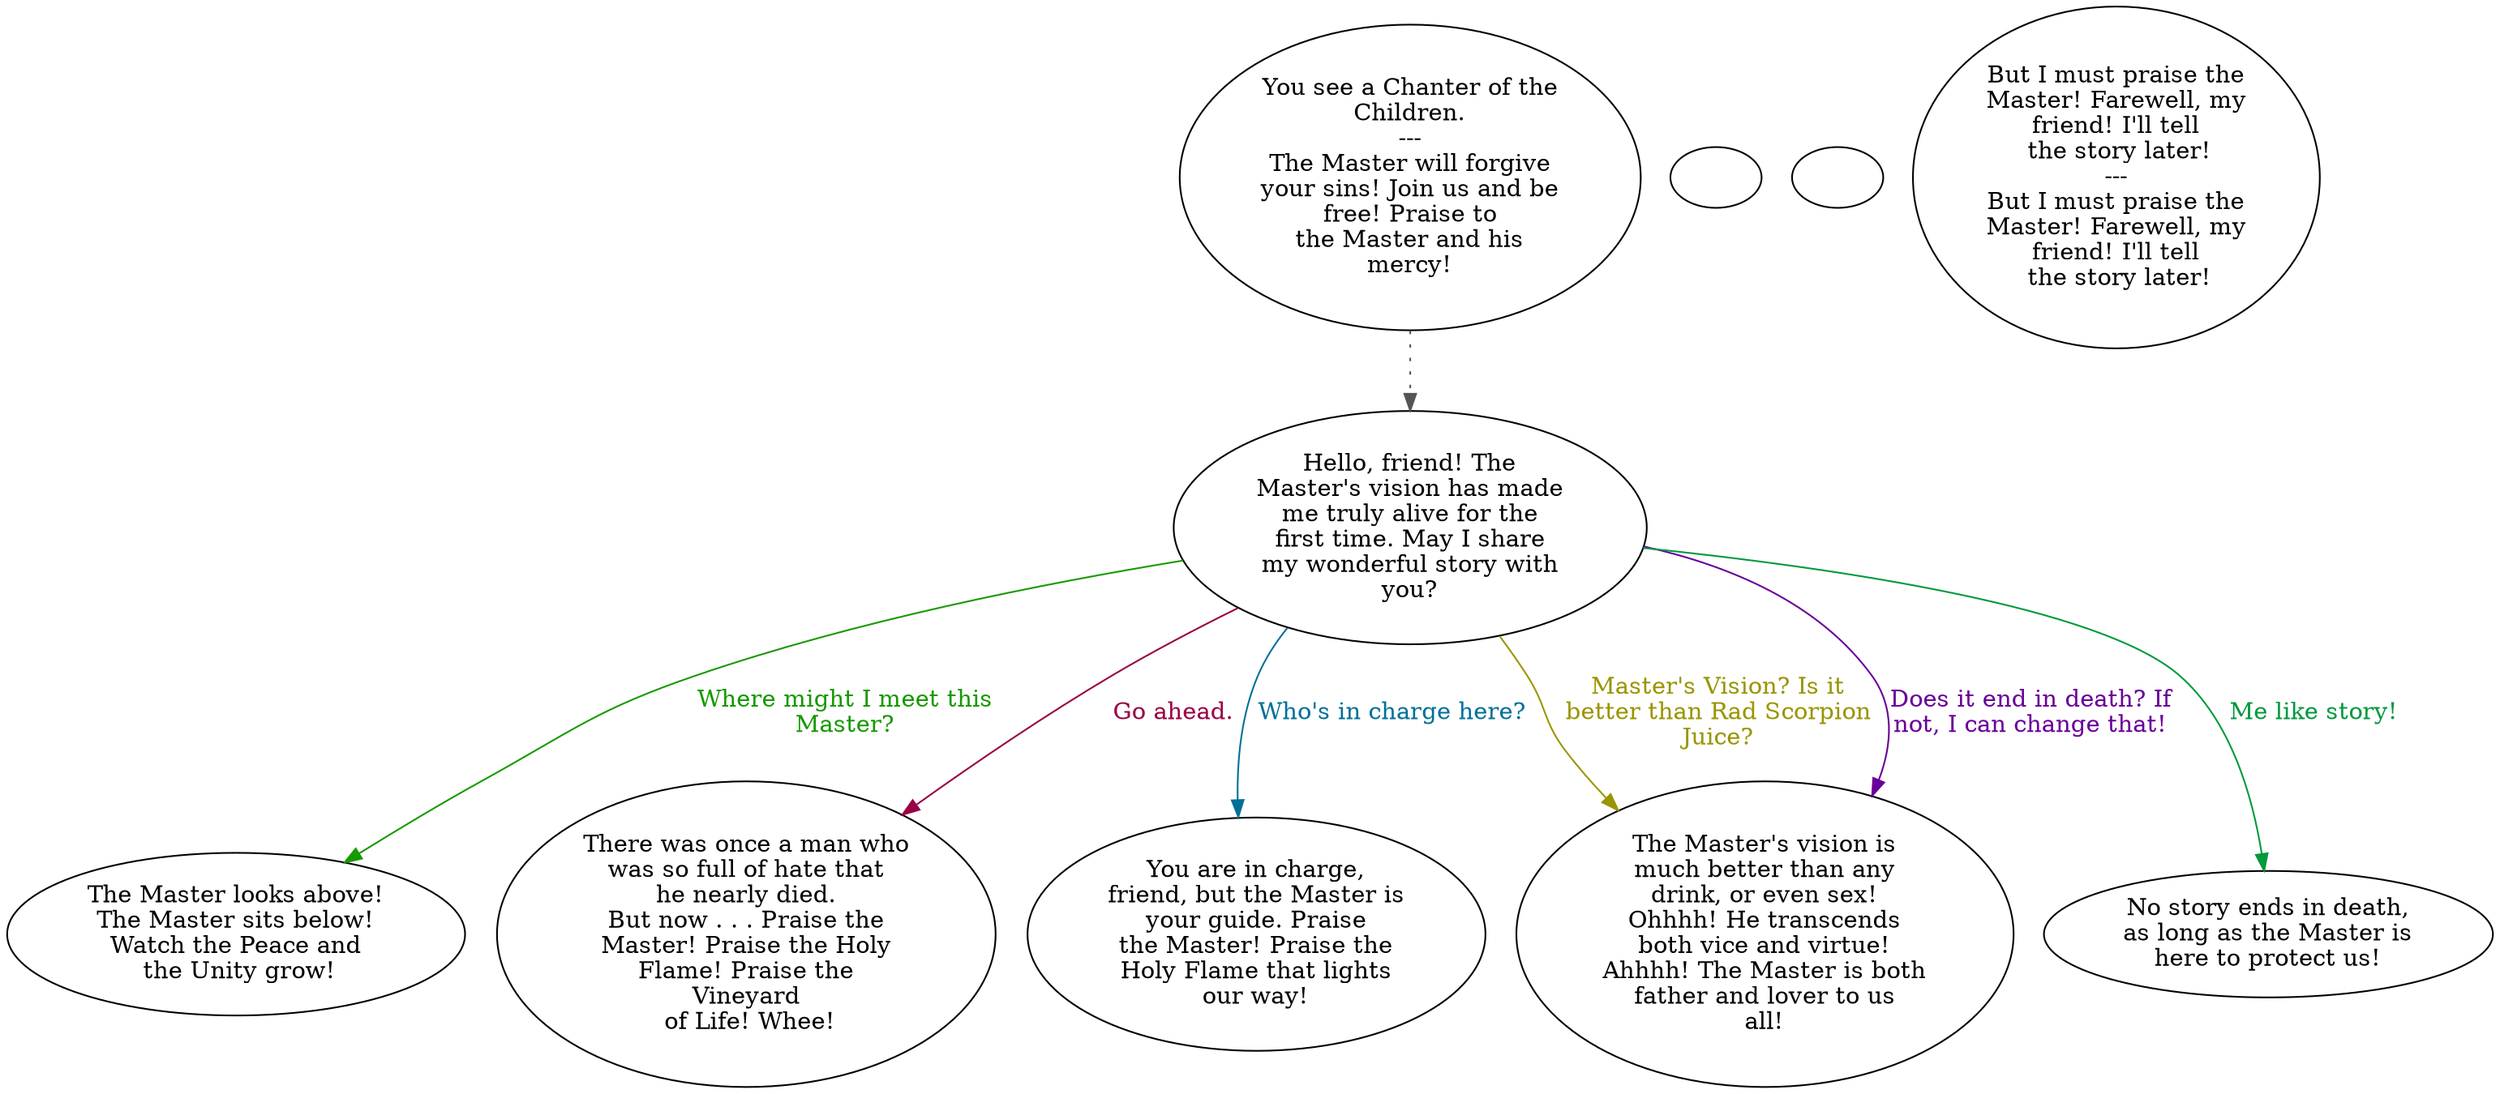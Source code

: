 digraph CHANTER {
  "start" [style=filled       fillcolor="#FFFFFF"       color="#000000"]
  "start" -> "Chant01" [style=dotted color="#555555"]
  "start" [label="You see a Chanter of the\nChildren.\n---\nThe Master will forgive\nyour sins! Join us and be\nfree! Praise to\nthe Master and his\nmercy!"]
  "Chant01" [style=filled       fillcolor="#FFFFFF"       color="#000000"]
  "Chant01" [label="Hello, friend! The\nMaster's vision has made\nme truly alive for the\nfirst time. May I share\nmy wonderful story with\nyou?"]
  "Chant01" -> "Chant02" [label="Where might I meet this\nMaster?" color="#179900" fontcolor="#179900"]
  "Chant01" -> "Chant03" [label="Go ahead." color="#990044" fontcolor="#990044"]
  "Chant01" -> "Chant04" [label="Who's in charge here?" color="#007099" fontcolor="#007099"]
  "Chant01" -> "Chant05" [label="Master's Vision? Is it\nbetter than Rad Scorpion\nJuice?" color="#999500" fontcolor="#999500"]
  "Chant01" -> "Chant05" [label="Does it end in death? If\nnot, I can change that!" color="#690099" fontcolor="#690099"]
  "Chant01" -> "Chant06" [label="Me like story!" color="#00993C" fontcolor="#00993C"]
  "Chant02" [style=filled       fillcolor="#FFFFFF"       color="#000000"]
  "Chant02" [label="The Master looks above!\nThe Master sits below!\nWatch the Peace and\n the Unity grow!"]
  "Chant03" [style=filled       fillcolor="#FFFFFF"       color="#000000"]
  "Chant03" [label="There was once a man who\nwas so full of hate that\nhe nearly died.\nBut now . . . Praise the\nMaster! Praise the Holy\nFlame! Praise the\nVineyard\n of Life! Whee!"]
  "Chant04" [style=filled       fillcolor="#FFFFFF"       color="#000000"]
  "Chant04" [label="You are in charge,\nfriend, but the Master is\nyour guide. Praise\nthe Master! Praise the\nHoly Flame that lights\nour way!"]
  "Chant05" [style=filled       fillcolor="#FFFFFF"       color="#000000"]
  "Chant05" [label="The Master's vision is\nmuch better than any\ndrink, or even sex!\nOhhhh! He transcends\nboth vice and virtue!\nAhhhh! The Master is both\nfather and lover to us\nall!"]
  "Chant06" [style=filled       fillcolor="#FFFFFF"       color="#000000"]
  "Chant06" [label="No story ends in death,\nas long as the Master is\nhere to protect us!"]
  "ChantEnd" [style=filled       fillcolor="#FFFFFF"       color="#000000"]
  "ChantEnd" [label=""]
  "Combat" [style=filled       fillcolor="#FFFFFF"       color="#000000"]
  "Combat" [label=""]
  "Chant07" [style=filled       fillcolor="#FFFFFF"       color="#000000"]
  "Chant07" [label="But I must praise the\nMaster! Farewell, my\nfriend! I'll tell\n the story later!\n---\nBut I must praise the\nMaster! Farewell, my\nfriend! I'll tell\n the story later!"]
}